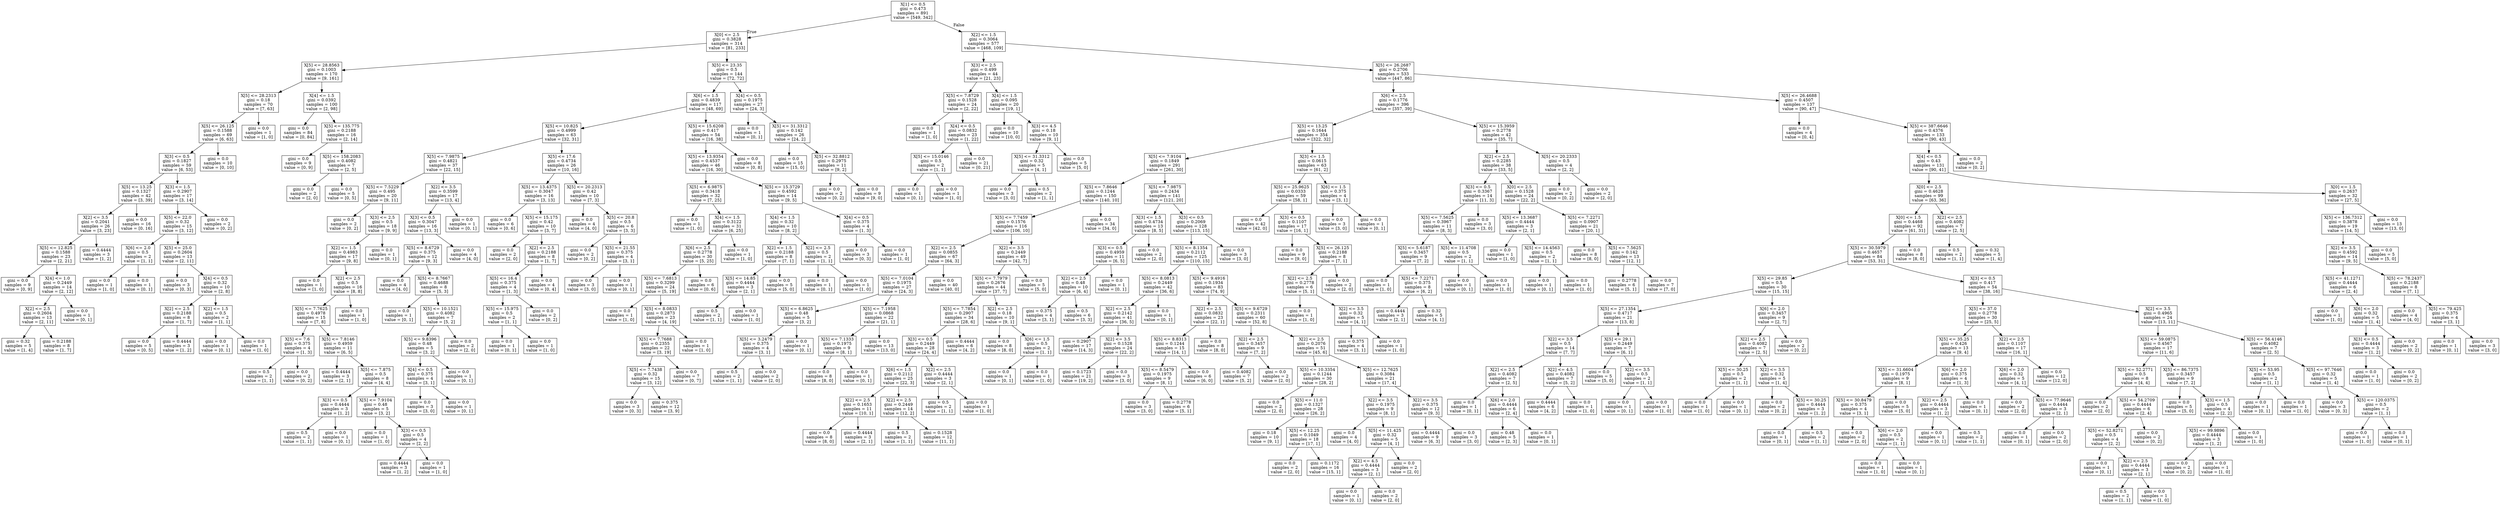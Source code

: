 digraph Tree {
node [shape=box] ;
0 [label="X[1] <= 0.5\ngini = 0.473\nsamples = 891\nvalue = [549, 342]"] ;
1 [label="X[0] <= 2.5\ngini = 0.3828\nsamples = 314\nvalue = [81, 233]"] ;
0 -> 1 [labeldistance=2.5, labelangle=45, headlabel="True"] ;
2 [label="X[5] <= 28.8563\ngini = 0.1003\nsamples = 170\nvalue = [9, 161]"] ;
1 -> 2 ;
3 [label="X[5] <= 28.2313\ngini = 0.18\nsamples = 70\nvalue = [7, 63]"] ;
2 -> 3 ;
4 [label="X[5] <= 26.125\ngini = 0.1588\nsamples = 69\nvalue = [6, 63]"] ;
3 -> 4 ;
5 [label="X[3] <= 0.5\ngini = 0.1827\nsamples = 59\nvalue = [6, 53]"] ;
4 -> 5 ;
6 [label="X[5] <= 13.25\ngini = 0.1327\nsamples = 42\nvalue = [3, 39]"] ;
5 -> 6 ;
7 [label="X[2] <= 3.5\ngini = 0.2041\nsamples = 26\nvalue = [3, 23]"] ;
6 -> 7 ;
8 [label="X[5] <= 12.825\ngini = 0.1588\nsamples = 23\nvalue = [2, 21]"] ;
7 -> 8 ;
9 [label="gini = 0.0\nsamples = 9\nvalue = [0, 9]"] ;
8 -> 9 ;
10 [label="X[4] <= 1.0\ngini = 0.2449\nsamples = 14\nvalue = [2, 12]"] ;
8 -> 10 ;
11 [label="X[2] <= 2.5\ngini = 0.2604\nsamples = 13\nvalue = [2, 11]"] ;
10 -> 11 ;
12 [label="gini = 0.32\nsamples = 5\nvalue = [1, 4]"] ;
11 -> 12 ;
13 [label="gini = 0.2188\nsamples = 8\nvalue = [1, 7]"] ;
11 -> 13 ;
14 [label="gini = 0.0\nsamples = 1\nvalue = [0, 1]"] ;
10 -> 14 ;
15 [label="gini = 0.4444\nsamples = 3\nvalue = [1, 2]"] ;
7 -> 15 ;
16 [label="gini = 0.0\nsamples = 16\nvalue = [0, 16]"] ;
6 -> 16 ;
17 [label="X[3] <= 1.5\ngini = 0.2907\nsamples = 17\nvalue = [3, 14]"] ;
5 -> 17 ;
18 [label="X[5] <= 22.0\ngini = 0.32\nsamples = 15\nvalue = [3, 12]"] ;
17 -> 18 ;
19 [label="X[6] <= 2.0\ngini = 0.5\nsamples = 2\nvalue = [1, 1]"] ;
18 -> 19 ;
20 [label="gini = 0.0\nsamples = 1\nvalue = [1, 0]"] ;
19 -> 20 ;
21 [label="gini = 0.0\nsamples = 1\nvalue = [0, 1]"] ;
19 -> 21 ;
22 [label="X[5] <= 25.0\ngini = 0.2604\nsamples = 13\nvalue = [2, 11]"] ;
18 -> 22 ;
23 [label="gini = 0.0\nsamples = 3\nvalue = [0, 3]"] ;
22 -> 23 ;
24 [label="X[4] <= 0.5\ngini = 0.32\nsamples = 10\nvalue = [2, 8]"] ;
22 -> 24 ;
25 [label="X[2] <= 2.5\ngini = 0.2188\nsamples = 8\nvalue = [1, 7]"] ;
24 -> 25 ;
26 [label="gini = 0.0\nsamples = 5\nvalue = [0, 5]"] ;
25 -> 26 ;
27 [label="gini = 0.4444\nsamples = 3\nvalue = [1, 2]"] ;
25 -> 27 ;
28 [label="X[2] <= 1.5\ngini = 0.5\nsamples = 2\nvalue = [1, 1]"] ;
24 -> 28 ;
29 [label="gini = 0.0\nsamples = 1\nvalue = [0, 1]"] ;
28 -> 29 ;
30 [label="gini = 0.0\nsamples = 1\nvalue = [1, 0]"] ;
28 -> 30 ;
31 [label="gini = 0.0\nsamples = 2\nvalue = [0, 2]"] ;
17 -> 31 ;
32 [label="gini = 0.0\nsamples = 10\nvalue = [0, 10]"] ;
4 -> 32 ;
33 [label="gini = 0.0\nsamples = 1\nvalue = [1, 0]"] ;
3 -> 33 ;
34 [label="X[4] <= 1.5\ngini = 0.0392\nsamples = 100\nvalue = [2, 98]"] ;
2 -> 34 ;
35 [label="gini = 0.0\nsamples = 84\nvalue = [0, 84]"] ;
34 -> 35 ;
36 [label="X[5] <= 135.775\ngini = 0.2188\nsamples = 16\nvalue = [2, 14]"] ;
34 -> 36 ;
37 [label="gini = 0.0\nsamples = 9\nvalue = [0, 9]"] ;
36 -> 37 ;
38 [label="X[5] <= 158.2083\ngini = 0.4082\nsamples = 7\nvalue = [2, 5]"] ;
36 -> 38 ;
39 [label="gini = 0.0\nsamples = 2\nvalue = [2, 0]"] ;
38 -> 39 ;
40 [label="gini = 0.0\nsamples = 5\nvalue = [0, 5]"] ;
38 -> 40 ;
41 [label="X[5] <= 23.35\ngini = 0.5\nsamples = 144\nvalue = [72, 72]"] ;
1 -> 41 ;
42 [label="X[6] <= 1.5\ngini = 0.4839\nsamples = 117\nvalue = [48, 69]"] ;
41 -> 42 ;
43 [label="X[5] <= 10.825\ngini = 0.4999\nsamples = 63\nvalue = [32, 31]"] ;
42 -> 43 ;
44 [label="X[5] <= 7.9875\ngini = 0.4821\nsamples = 37\nvalue = [22, 15]"] ;
43 -> 44 ;
45 [label="X[5] <= 7.5229\ngini = 0.495\nsamples = 20\nvalue = [9, 11]"] ;
44 -> 45 ;
46 [label="gini = 0.0\nsamples = 2\nvalue = [0, 2]"] ;
45 -> 46 ;
47 [label="X[3] <= 2.5\ngini = 0.5\nsamples = 18\nvalue = [9, 9]"] ;
45 -> 47 ;
48 [label="X[2] <= 1.5\ngini = 0.4983\nsamples = 17\nvalue = [9, 8]"] ;
47 -> 48 ;
49 [label="gini = 0.0\nsamples = 1\nvalue = [1, 0]"] ;
48 -> 49 ;
50 [label="X[2] <= 2.5\ngini = 0.5\nsamples = 16\nvalue = [8, 8]"] ;
48 -> 50 ;
51 [label="X[5] <= 7.7625\ngini = 0.4978\nsamples = 15\nvalue = [7, 8]"] ;
50 -> 51 ;
52 [label="X[5] <= 7.6\ngini = 0.375\nsamples = 4\nvalue = [1, 3]"] ;
51 -> 52 ;
53 [label="gini = 0.5\nsamples = 2\nvalue = [1, 1]"] ;
52 -> 53 ;
54 [label="gini = 0.0\nsamples = 2\nvalue = [0, 2]"] ;
52 -> 54 ;
55 [label="X[5] <= 7.8146\ngini = 0.4959\nsamples = 11\nvalue = [6, 5]"] ;
51 -> 55 ;
56 [label="gini = 0.4444\nsamples = 3\nvalue = [2, 1]"] ;
55 -> 56 ;
57 [label="X[5] <= 7.875\ngini = 0.5\nsamples = 8\nvalue = [4, 4]"] ;
55 -> 57 ;
58 [label="X[3] <= 0.5\ngini = 0.4444\nsamples = 3\nvalue = [1, 2]"] ;
57 -> 58 ;
59 [label="gini = 0.5\nsamples = 2\nvalue = [1, 1]"] ;
58 -> 59 ;
60 [label="gini = 0.0\nsamples = 1\nvalue = [0, 1]"] ;
58 -> 60 ;
61 [label="X[5] <= 7.9104\ngini = 0.48\nsamples = 5\nvalue = [3, 2]"] ;
57 -> 61 ;
62 [label="gini = 0.0\nsamples = 1\nvalue = [1, 0]"] ;
61 -> 62 ;
63 [label="X[3] <= 0.5\ngini = 0.5\nsamples = 4\nvalue = [2, 2]"] ;
61 -> 63 ;
64 [label="gini = 0.4444\nsamples = 3\nvalue = [1, 2]"] ;
63 -> 64 ;
65 [label="gini = 0.0\nsamples = 1\nvalue = [1, 0]"] ;
63 -> 65 ;
66 [label="gini = 0.0\nsamples = 1\nvalue = [1, 0]"] ;
50 -> 66 ;
67 [label="gini = 0.0\nsamples = 1\nvalue = [0, 1]"] ;
47 -> 67 ;
68 [label="X[2] <= 3.5\ngini = 0.3599\nsamples = 17\nvalue = [13, 4]"] ;
44 -> 68 ;
69 [label="X[3] <= 0.5\ngini = 0.3047\nsamples = 16\nvalue = [13, 3]"] ;
68 -> 69 ;
70 [label="X[5] <= 8.6729\ngini = 0.375\nsamples = 12\nvalue = [9, 3]"] ;
69 -> 70 ;
71 [label="gini = 0.0\nsamples = 4\nvalue = [4, 0]"] ;
70 -> 71 ;
72 [label="X[5] <= 8.7667\ngini = 0.4688\nsamples = 8\nvalue = [5, 3]"] ;
70 -> 72 ;
73 [label="gini = 0.0\nsamples = 1\nvalue = [0, 1]"] ;
72 -> 73 ;
74 [label="X[5] <= 10.1521\ngini = 0.4082\nsamples = 7\nvalue = [5, 2]"] ;
72 -> 74 ;
75 [label="X[5] <= 9.8396\ngini = 0.48\nsamples = 5\nvalue = [3, 2]"] ;
74 -> 75 ;
76 [label="X[4] <= 0.5\ngini = 0.375\nsamples = 4\nvalue = [3, 1]"] ;
75 -> 76 ;
77 [label="gini = 0.0\nsamples = 3\nvalue = [3, 0]"] ;
76 -> 77 ;
78 [label="gini = 0.0\nsamples = 1\nvalue = [0, 1]"] ;
76 -> 78 ;
79 [label="gini = 0.0\nsamples = 1\nvalue = [0, 1]"] ;
75 -> 79 ;
80 [label="gini = 0.0\nsamples = 2\nvalue = [2, 0]"] ;
74 -> 80 ;
81 [label="gini = 0.0\nsamples = 4\nvalue = [4, 0]"] ;
69 -> 81 ;
82 [label="gini = 0.0\nsamples = 1\nvalue = [0, 1]"] ;
68 -> 82 ;
83 [label="X[5] <= 17.6\ngini = 0.4734\nsamples = 26\nvalue = [10, 16]"] ;
43 -> 83 ;
84 [label="X[5] <= 13.4375\ngini = 0.3047\nsamples = 16\nvalue = [3, 13]"] ;
83 -> 84 ;
85 [label="gini = 0.0\nsamples = 6\nvalue = [0, 6]"] ;
84 -> 85 ;
86 [label="X[5] <= 15.175\ngini = 0.42\nsamples = 10\nvalue = [3, 7]"] ;
84 -> 86 ;
87 [label="gini = 0.0\nsamples = 2\nvalue = [2, 0]"] ;
86 -> 87 ;
88 [label="X[2] <= 2.5\ngini = 0.2188\nsamples = 8\nvalue = [1, 7]"] ;
86 -> 88 ;
89 [label="X[5] <= 16.4\ngini = 0.375\nsamples = 4\nvalue = [1, 3]"] ;
88 -> 89 ;
90 [label="X[5] <= 15.975\ngini = 0.5\nsamples = 2\nvalue = [1, 1]"] ;
89 -> 90 ;
91 [label="gini = 0.0\nsamples = 1\nvalue = [0, 1]"] ;
90 -> 91 ;
92 [label="gini = 0.0\nsamples = 1\nvalue = [1, 0]"] ;
90 -> 92 ;
93 [label="gini = 0.0\nsamples = 2\nvalue = [0, 2]"] ;
89 -> 93 ;
94 [label="gini = 0.0\nsamples = 4\nvalue = [0, 4]"] ;
88 -> 94 ;
95 [label="X[5] <= 20.2313\ngini = 0.42\nsamples = 10\nvalue = [7, 3]"] ;
83 -> 95 ;
96 [label="gini = 0.0\nsamples = 4\nvalue = [4, 0]"] ;
95 -> 96 ;
97 [label="X[5] <= 20.8\ngini = 0.5\nsamples = 6\nvalue = [3, 3]"] ;
95 -> 97 ;
98 [label="gini = 0.0\nsamples = 2\nvalue = [0, 2]"] ;
97 -> 98 ;
99 [label="X[5] <= 21.55\ngini = 0.375\nsamples = 4\nvalue = [3, 1]"] ;
97 -> 99 ;
100 [label="gini = 0.0\nsamples = 3\nvalue = [3, 0]"] ;
99 -> 100 ;
101 [label="gini = 0.0\nsamples = 1\nvalue = [0, 1]"] ;
99 -> 101 ;
102 [label="X[5] <= 15.6208\ngini = 0.417\nsamples = 54\nvalue = [16, 38]"] ;
42 -> 102 ;
103 [label="X[5] <= 13.9354\ngini = 0.4537\nsamples = 46\nvalue = [16, 30]"] ;
102 -> 103 ;
104 [label="X[5] <= 6.9875\ngini = 0.3418\nsamples = 32\nvalue = [7, 25]"] ;
103 -> 104 ;
105 [label="gini = 0.0\nsamples = 1\nvalue = [1, 0]"] ;
104 -> 105 ;
106 [label="X[4] <= 1.5\ngini = 0.3122\nsamples = 31\nvalue = [6, 25]"] ;
104 -> 106 ;
107 [label="X[6] <= 2.5\ngini = 0.2778\nsamples = 30\nvalue = [5, 25]"] ;
106 -> 107 ;
108 [label="X[5] <= 7.6813\ngini = 0.3299\nsamples = 24\nvalue = [5, 19]"] ;
107 -> 108 ;
109 [label="gini = 0.0\nsamples = 1\nvalue = [1, 0]"] ;
108 -> 109 ;
110 [label="X[5] <= 8.0833\ngini = 0.2873\nsamples = 23\nvalue = [4, 19]"] ;
108 -> 110 ;
111 [label="X[5] <= 7.7688\ngini = 0.2355\nsamples = 22\nvalue = [3, 19]"] ;
110 -> 111 ;
112 [label="X[5] <= 7.7438\ngini = 0.32\nsamples = 15\nvalue = [3, 12]"] ;
111 -> 112 ;
113 [label="gini = 0.0\nsamples = 3\nvalue = [0, 3]"] ;
112 -> 113 ;
114 [label="gini = 0.375\nsamples = 12\nvalue = [3, 9]"] ;
112 -> 114 ;
115 [label="gini = 0.0\nsamples = 7\nvalue = [0, 7]"] ;
111 -> 115 ;
116 [label="gini = 0.0\nsamples = 1\nvalue = [1, 0]"] ;
110 -> 116 ;
117 [label="gini = 0.0\nsamples = 6\nvalue = [0, 6]"] ;
107 -> 117 ;
118 [label="gini = 0.0\nsamples = 1\nvalue = [1, 0]"] ;
106 -> 118 ;
119 [label="X[5] <= 15.3729\ngini = 0.4592\nsamples = 14\nvalue = [9, 5]"] ;
103 -> 119 ;
120 [label="X[4] <= 1.5\ngini = 0.32\nsamples = 10\nvalue = [8, 2]"] ;
119 -> 120 ;
121 [label="X[2] <= 1.5\ngini = 0.2188\nsamples = 8\nvalue = [7, 1]"] ;
120 -> 121 ;
122 [label="X[5] <= 14.85\ngini = 0.4444\nsamples = 3\nvalue = [2, 1]"] ;
121 -> 122 ;
123 [label="gini = 0.5\nsamples = 2\nvalue = [1, 1]"] ;
122 -> 123 ;
124 [label="gini = 0.0\nsamples = 1\nvalue = [1, 0]"] ;
122 -> 124 ;
125 [label="gini = 0.0\nsamples = 5\nvalue = [5, 0]"] ;
121 -> 125 ;
126 [label="X[2] <= 2.5\ngini = 0.5\nsamples = 2\nvalue = [1, 1]"] ;
120 -> 126 ;
127 [label="gini = 0.0\nsamples = 1\nvalue = [0, 1]"] ;
126 -> 127 ;
128 [label="gini = 0.0\nsamples = 1\nvalue = [1, 0]"] ;
126 -> 128 ;
129 [label="X[4] <= 0.5\ngini = 0.375\nsamples = 4\nvalue = [1, 3]"] ;
119 -> 129 ;
130 [label="gini = 0.0\nsamples = 3\nvalue = [0, 3]"] ;
129 -> 130 ;
131 [label="gini = 0.0\nsamples = 1\nvalue = [1, 0]"] ;
129 -> 131 ;
132 [label="gini = 0.0\nsamples = 8\nvalue = [0, 8]"] ;
102 -> 132 ;
133 [label="X[4] <= 0.5\ngini = 0.1975\nsamples = 27\nvalue = [24, 3]"] ;
41 -> 133 ;
134 [label="gini = 0.0\nsamples = 1\nvalue = [0, 1]"] ;
133 -> 134 ;
135 [label="X[5] <= 31.3312\ngini = 0.142\nsamples = 26\nvalue = [24, 2]"] ;
133 -> 135 ;
136 [label="gini = 0.0\nsamples = 15\nvalue = [15, 0]"] ;
135 -> 136 ;
137 [label="X[5] <= 32.8812\ngini = 0.2975\nsamples = 11\nvalue = [9, 2]"] ;
135 -> 137 ;
138 [label="gini = 0.0\nsamples = 2\nvalue = [0, 2]"] ;
137 -> 138 ;
139 [label="gini = 0.0\nsamples = 9\nvalue = [9, 0]"] ;
137 -> 139 ;
140 [label="X[2] <= 1.5\ngini = 0.3064\nsamples = 577\nvalue = [468, 109]"] ;
0 -> 140 [labeldistance=2.5, labelangle=-45, headlabel="False"] ;
141 [label="X[3] <= 2.5\ngini = 0.499\nsamples = 44\nvalue = [21, 23]"] ;
140 -> 141 ;
142 [label="X[5] <= 7.8729\ngini = 0.1528\nsamples = 24\nvalue = [2, 22]"] ;
141 -> 142 ;
143 [label="gini = 0.0\nsamples = 1\nvalue = [1, 0]"] ;
142 -> 143 ;
144 [label="X[4] <= 0.5\ngini = 0.0832\nsamples = 23\nvalue = [1, 22]"] ;
142 -> 144 ;
145 [label="X[5] <= 15.0146\ngini = 0.5\nsamples = 2\nvalue = [1, 1]"] ;
144 -> 145 ;
146 [label="gini = 0.0\nsamples = 1\nvalue = [0, 1]"] ;
145 -> 146 ;
147 [label="gini = 0.0\nsamples = 1\nvalue = [1, 0]"] ;
145 -> 147 ;
148 [label="gini = 0.0\nsamples = 21\nvalue = [0, 21]"] ;
144 -> 148 ;
149 [label="X[4] <= 1.5\ngini = 0.095\nsamples = 20\nvalue = [19, 1]"] ;
141 -> 149 ;
150 [label="gini = 0.0\nsamples = 10\nvalue = [10, 0]"] ;
149 -> 150 ;
151 [label="X[3] <= 4.5\ngini = 0.18\nsamples = 10\nvalue = [9, 1]"] ;
149 -> 151 ;
152 [label="X[5] <= 31.3312\ngini = 0.32\nsamples = 5\nvalue = [4, 1]"] ;
151 -> 152 ;
153 [label="gini = 0.0\nsamples = 3\nvalue = [3, 0]"] ;
152 -> 153 ;
154 [label="gini = 0.5\nsamples = 2\nvalue = [1, 1]"] ;
152 -> 154 ;
155 [label="gini = 0.0\nsamples = 5\nvalue = [5, 0]"] ;
151 -> 155 ;
156 [label="X[5] <= 26.2687\ngini = 0.2706\nsamples = 533\nvalue = [447, 86]"] ;
140 -> 156 ;
157 [label="X[6] <= 2.5\ngini = 0.1776\nsamples = 396\nvalue = [357, 39]"] ;
156 -> 157 ;
158 [label="X[5] <= 13.25\ngini = 0.1644\nsamples = 354\nvalue = [322, 32]"] ;
157 -> 158 ;
159 [label="X[5] <= 7.9104\ngini = 0.1849\nsamples = 291\nvalue = [261, 30]"] ;
158 -> 159 ;
160 [label="X[5] <= 7.8646\ngini = 0.1244\nsamples = 150\nvalue = [140, 10]"] ;
159 -> 160 ;
161 [label="X[5] <= 7.7459\ngini = 0.1576\nsamples = 116\nvalue = [106, 10]"] ;
160 -> 161 ;
162 [label="X[2] <= 2.5\ngini = 0.0855\nsamples = 67\nvalue = [64, 3]"] ;
161 -> 162 ;
163 [label="X[5] <= 7.0104\ngini = 0.1975\nsamples = 27\nvalue = [24, 3]"] ;
162 -> 163 ;
164 [label="X[5] <= 6.8625\ngini = 0.48\nsamples = 5\nvalue = [3, 2]"] ;
163 -> 164 ;
165 [label="X[5] <= 3.2479\ngini = 0.375\nsamples = 4\nvalue = [3, 1]"] ;
164 -> 165 ;
166 [label="gini = 0.5\nsamples = 2\nvalue = [1, 1]"] ;
165 -> 166 ;
167 [label="gini = 0.0\nsamples = 2\nvalue = [2, 0]"] ;
165 -> 167 ;
168 [label="gini = 0.0\nsamples = 1\nvalue = [0, 1]"] ;
164 -> 168 ;
169 [label="X[5] <= 7.1958\ngini = 0.0868\nsamples = 22\nvalue = [21, 1]"] ;
163 -> 169 ;
170 [label="X[5] <= 7.1333\ngini = 0.1975\nsamples = 9\nvalue = [8, 1]"] ;
169 -> 170 ;
171 [label="gini = 0.0\nsamples = 8\nvalue = [8, 0]"] ;
170 -> 171 ;
172 [label="gini = 0.0\nsamples = 1\nvalue = [0, 1]"] ;
170 -> 172 ;
173 [label="gini = 0.0\nsamples = 13\nvalue = [13, 0]"] ;
169 -> 173 ;
174 [label="gini = 0.0\nsamples = 40\nvalue = [40, 0]"] ;
162 -> 174 ;
175 [label="X[2] <= 3.5\ngini = 0.2449\nsamples = 49\nvalue = [42, 7]"] ;
161 -> 175 ;
176 [label="X[5] <= 7.7979\ngini = 0.2676\nsamples = 44\nvalue = [37, 7]"] ;
175 -> 176 ;
177 [label="X[5] <= 7.7854\ngini = 0.2907\nsamples = 34\nvalue = [28, 6]"] ;
176 -> 177 ;
178 [label="X[3] <= 0.5\ngini = 0.2449\nsamples = 28\nvalue = [24, 4]"] ;
177 -> 178 ;
179 [label="X[6] <= 1.5\ngini = 0.2112\nsamples = 25\nvalue = [22, 3]"] ;
178 -> 179 ;
180 [label="X[2] <= 2.5\ngini = 0.1653\nsamples = 11\nvalue = [10, 1]"] ;
179 -> 180 ;
181 [label="gini = 0.0\nsamples = 8\nvalue = [8, 0]"] ;
180 -> 181 ;
182 [label="gini = 0.4444\nsamples = 3\nvalue = [2, 1]"] ;
180 -> 182 ;
183 [label="X[2] <= 2.5\ngini = 0.2449\nsamples = 14\nvalue = [12, 2]"] ;
179 -> 183 ;
184 [label="gini = 0.5\nsamples = 2\nvalue = [1, 1]"] ;
183 -> 184 ;
185 [label="gini = 0.1528\nsamples = 12\nvalue = [11, 1]"] ;
183 -> 185 ;
186 [label="X[2] <= 2.5\ngini = 0.4444\nsamples = 3\nvalue = [2, 1]"] ;
178 -> 186 ;
187 [label="gini = 0.5\nsamples = 2\nvalue = [1, 1]"] ;
186 -> 187 ;
188 [label="gini = 0.0\nsamples = 1\nvalue = [1, 0]"] ;
186 -> 188 ;
189 [label="gini = 0.4444\nsamples = 6\nvalue = [4, 2]"] ;
177 -> 189 ;
190 [label="X[2] <= 2.5\ngini = 0.18\nsamples = 10\nvalue = [9, 1]"] ;
176 -> 190 ;
191 [label="gini = 0.0\nsamples = 8\nvalue = [8, 0]"] ;
190 -> 191 ;
192 [label="X[6] <= 1.5\ngini = 0.5\nsamples = 2\nvalue = [1, 1]"] ;
190 -> 192 ;
193 [label="gini = 0.0\nsamples = 1\nvalue = [0, 1]"] ;
192 -> 193 ;
194 [label="gini = 0.0\nsamples = 1\nvalue = [1, 0]"] ;
192 -> 194 ;
195 [label="gini = 0.0\nsamples = 5\nvalue = [5, 0]"] ;
175 -> 195 ;
196 [label="gini = 0.0\nsamples = 34\nvalue = [34, 0]"] ;
160 -> 196 ;
197 [label="X[5] <= 7.9875\ngini = 0.2434\nsamples = 141\nvalue = [121, 20]"] ;
159 -> 197 ;
198 [label="X[3] <= 1.5\ngini = 0.4734\nsamples = 13\nvalue = [8, 5]"] ;
197 -> 198 ;
199 [label="X[3] <= 0.5\ngini = 0.4959\nsamples = 11\nvalue = [6, 5]"] ;
198 -> 199 ;
200 [label="X[2] <= 2.5\ngini = 0.48\nsamples = 10\nvalue = [6, 4]"] ;
199 -> 200 ;
201 [label="gini = 0.375\nsamples = 4\nvalue = [3, 1]"] ;
200 -> 201 ;
202 [label="gini = 0.5\nsamples = 6\nvalue = [3, 3]"] ;
200 -> 202 ;
203 [label="gini = 0.0\nsamples = 1\nvalue = [0, 1]"] ;
199 -> 203 ;
204 [label="gini = 0.0\nsamples = 2\nvalue = [2, 0]"] ;
198 -> 204 ;
205 [label="X[3] <= 0.5\ngini = 0.2069\nsamples = 128\nvalue = [113, 15]"] ;
197 -> 205 ;
206 [label="X[5] <= 8.1354\ngini = 0.2112\nsamples = 125\nvalue = [110, 15]"] ;
205 -> 206 ;
207 [label="X[5] <= 8.0813\ngini = 0.2449\nsamples = 42\nvalue = [36, 6]"] ;
206 -> 207 ;
208 [label="X[2] <= 2.5\ngini = 0.2142\nsamples = 41\nvalue = [36, 5]"] ;
207 -> 208 ;
209 [label="gini = 0.2907\nsamples = 17\nvalue = [14, 3]"] ;
208 -> 209 ;
210 [label="X[2] <= 3.5\ngini = 0.1528\nsamples = 24\nvalue = [22, 2]"] ;
208 -> 210 ;
211 [label="gini = 0.1723\nsamples = 21\nvalue = [19, 2]"] ;
210 -> 211 ;
212 [label="gini = 0.0\nsamples = 3\nvalue = [3, 0]"] ;
210 -> 212 ;
213 [label="gini = 0.0\nsamples = 1\nvalue = [0, 1]"] ;
207 -> 213 ;
214 [label="X[5] <= 9.4916\ngini = 0.1934\nsamples = 83\nvalue = [74, 9]"] ;
206 -> 214 ;
215 [label="X[2] <= 2.5\ngini = 0.0832\nsamples = 23\nvalue = [22, 1]"] ;
214 -> 215 ;
216 [label="X[5] <= 8.8313\ngini = 0.1244\nsamples = 15\nvalue = [14, 1]"] ;
215 -> 216 ;
217 [label="X[5] <= 8.5479\ngini = 0.1975\nsamples = 9\nvalue = [8, 1]"] ;
216 -> 217 ;
218 [label="gini = 0.0\nsamples = 3\nvalue = [3, 0]"] ;
217 -> 218 ;
219 [label="gini = 0.2778\nsamples = 6\nvalue = [5, 1]"] ;
217 -> 219 ;
220 [label="gini = 0.0\nsamples = 6\nvalue = [6, 0]"] ;
216 -> 220 ;
221 [label="gini = 0.0\nsamples = 8\nvalue = [8, 0]"] ;
215 -> 221 ;
222 [label="X[5] <= 9.6729\ngini = 0.2311\nsamples = 60\nvalue = [52, 8]"] ;
214 -> 222 ;
223 [label="X[2] <= 2.5\ngini = 0.3457\nsamples = 9\nvalue = [7, 2]"] ;
222 -> 223 ;
224 [label="gini = 0.4082\nsamples = 7\nvalue = [5, 2]"] ;
223 -> 224 ;
225 [label="gini = 0.0\nsamples = 2\nvalue = [2, 0]"] ;
223 -> 225 ;
226 [label="X[2] <= 2.5\ngini = 0.2076\nsamples = 51\nvalue = [45, 6]"] ;
222 -> 226 ;
227 [label="X[5] <= 10.3354\ngini = 0.1244\nsamples = 30\nvalue = [28, 2]"] ;
226 -> 227 ;
228 [label="gini = 0.0\nsamples = 2\nvalue = [2, 0]"] ;
227 -> 228 ;
229 [label="X[5] <= 11.0\ngini = 0.1327\nsamples = 28\nvalue = [26, 2]"] ;
227 -> 229 ;
230 [label="gini = 0.18\nsamples = 10\nvalue = [9, 1]"] ;
229 -> 230 ;
231 [label="X[5] <= 12.25\ngini = 0.1049\nsamples = 18\nvalue = [17, 1]"] ;
229 -> 231 ;
232 [label="gini = 0.0\nsamples = 2\nvalue = [2, 0]"] ;
231 -> 232 ;
233 [label="gini = 0.1172\nsamples = 16\nvalue = [15, 1]"] ;
231 -> 233 ;
234 [label="X[5] <= 12.7625\ngini = 0.3084\nsamples = 21\nvalue = [17, 4]"] ;
226 -> 234 ;
235 [label="X[2] <= 3.5\ngini = 0.1975\nsamples = 9\nvalue = [8, 1]"] ;
234 -> 235 ;
236 [label="gini = 0.0\nsamples = 4\nvalue = [4, 0]"] ;
235 -> 236 ;
237 [label="X[5] <= 11.425\ngini = 0.32\nsamples = 5\nvalue = [4, 1]"] ;
235 -> 237 ;
238 [label="X[2] <= 4.5\ngini = 0.4444\nsamples = 3\nvalue = [2, 1]"] ;
237 -> 238 ;
239 [label="gini = 0.0\nsamples = 1\nvalue = [0, 1]"] ;
238 -> 239 ;
240 [label="gini = 0.0\nsamples = 2\nvalue = [2, 0]"] ;
238 -> 240 ;
241 [label="gini = 0.0\nsamples = 2\nvalue = [2, 0]"] ;
237 -> 241 ;
242 [label="X[2] <= 3.5\ngini = 0.375\nsamples = 12\nvalue = [9, 3]"] ;
234 -> 242 ;
243 [label="gini = 0.4444\nsamples = 9\nvalue = [6, 3]"] ;
242 -> 243 ;
244 [label="gini = 0.0\nsamples = 3\nvalue = [3, 0]"] ;
242 -> 244 ;
245 [label="gini = 0.0\nsamples = 3\nvalue = [3, 0]"] ;
205 -> 245 ;
246 [label="X[3] <= 1.5\ngini = 0.0615\nsamples = 63\nvalue = [61, 2]"] ;
158 -> 246 ;
247 [label="X[5] <= 25.9625\ngini = 0.0333\nsamples = 59\nvalue = [58, 1]"] ;
246 -> 247 ;
248 [label="gini = 0.0\nsamples = 42\nvalue = [42, 0]"] ;
247 -> 248 ;
249 [label="X[3] <= 0.5\ngini = 0.1107\nsamples = 17\nvalue = [16, 1]"] ;
247 -> 249 ;
250 [label="gini = 0.0\nsamples = 9\nvalue = [9, 0]"] ;
249 -> 250 ;
251 [label="X[5] <= 26.125\ngini = 0.2188\nsamples = 8\nvalue = [7, 1]"] ;
249 -> 251 ;
252 [label="X[2] <= 2.5\ngini = 0.2778\nsamples = 6\nvalue = [5, 1]"] ;
251 -> 252 ;
253 [label="gini = 0.0\nsamples = 1\nvalue = [1, 0]"] ;
252 -> 253 ;
254 [label="X[2] <= 3.5\ngini = 0.32\nsamples = 5\nvalue = [4, 1]"] ;
252 -> 254 ;
255 [label="gini = 0.375\nsamples = 4\nvalue = [3, 1]"] ;
254 -> 255 ;
256 [label="gini = 0.0\nsamples = 1\nvalue = [1, 0]"] ;
254 -> 256 ;
257 [label="gini = 0.0\nsamples = 2\nvalue = [2, 0]"] ;
251 -> 257 ;
258 [label="X[6] <= 1.5\ngini = 0.375\nsamples = 4\nvalue = [3, 1]"] ;
246 -> 258 ;
259 [label="gini = 0.0\nsamples = 3\nvalue = [3, 0]"] ;
258 -> 259 ;
260 [label="gini = 0.0\nsamples = 1\nvalue = [0, 1]"] ;
258 -> 260 ;
261 [label="X[5] <= 15.3959\ngini = 0.2778\nsamples = 42\nvalue = [35, 7]"] ;
157 -> 261 ;
262 [label="X[2] <= 2.5\ngini = 0.2285\nsamples = 38\nvalue = [33, 5]"] ;
261 -> 262 ;
263 [label="X[3] <= 0.5\ngini = 0.3367\nsamples = 14\nvalue = [11, 3]"] ;
262 -> 263 ;
264 [label="X[5] <= 7.5625\ngini = 0.3967\nsamples = 11\nvalue = [8, 3]"] ;
263 -> 264 ;
265 [label="X[5] <= 5.6187\ngini = 0.3457\nsamples = 9\nvalue = [7, 2]"] ;
264 -> 265 ;
266 [label="gini = 0.0\nsamples = 1\nvalue = [1, 0]"] ;
265 -> 266 ;
267 [label="X[5] <= 7.2271\ngini = 0.375\nsamples = 8\nvalue = [6, 2]"] ;
265 -> 267 ;
268 [label="gini = 0.4444\nsamples = 3\nvalue = [2, 1]"] ;
267 -> 268 ;
269 [label="gini = 0.32\nsamples = 5\nvalue = [4, 1]"] ;
267 -> 269 ;
270 [label="X[5] <= 11.4708\ngini = 0.5\nsamples = 2\nvalue = [1, 1]"] ;
264 -> 270 ;
271 [label="gini = 0.0\nsamples = 1\nvalue = [0, 1]"] ;
270 -> 271 ;
272 [label="gini = 0.0\nsamples = 1\nvalue = [1, 0]"] ;
270 -> 272 ;
273 [label="gini = 0.0\nsamples = 3\nvalue = [3, 0]"] ;
263 -> 273 ;
274 [label="X[0] <= 2.5\ngini = 0.1528\nsamples = 24\nvalue = [22, 2]"] ;
262 -> 274 ;
275 [label="X[5] <= 13.3687\ngini = 0.4444\nsamples = 3\nvalue = [2, 1]"] ;
274 -> 275 ;
276 [label="gini = 0.0\nsamples = 1\nvalue = [1, 0]"] ;
275 -> 276 ;
277 [label="X[5] <= 14.4563\ngini = 0.5\nsamples = 2\nvalue = [1, 1]"] ;
275 -> 277 ;
278 [label="gini = 0.0\nsamples = 1\nvalue = [0, 1]"] ;
277 -> 278 ;
279 [label="gini = 0.0\nsamples = 1\nvalue = [1, 0]"] ;
277 -> 279 ;
280 [label="X[5] <= 7.2271\ngini = 0.0907\nsamples = 21\nvalue = [20, 1]"] ;
274 -> 280 ;
281 [label="gini = 0.0\nsamples = 8\nvalue = [8, 0]"] ;
280 -> 281 ;
282 [label="X[5] <= 7.5625\ngini = 0.142\nsamples = 13\nvalue = [12, 1]"] ;
280 -> 282 ;
283 [label="gini = 0.2778\nsamples = 6\nvalue = [5, 1]"] ;
282 -> 283 ;
284 [label="gini = 0.0\nsamples = 7\nvalue = [7, 0]"] ;
282 -> 284 ;
285 [label="X[5] <= 20.2333\ngini = 0.5\nsamples = 4\nvalue = [2, 2]"] ;
261 -> 285 ;
286 [label="gini = 0.0\nsamples = 2\nvalue = [0, 2]"] ;
285 -> 286 ;
287 [label="gini = 0.0\nsamples = 2\nvalue = [2, 0]"] ;
285 -> 287 ;
288 [label="X[5] <= 26.4688\ngini = 0.4507\nsamples = 137\nvalue = [90, 47]"] ;
156 -> 288 ;
289 [label="gini = 0.0\nsamples = 4\nvalue = [0, 4]"] ;
288 -> 289 ;
290 [label="X[5] <= 387.6646\ngini = 0.4376\nsamples = 133\nvalue = [90, 43]"] ;
288 -> 290 ;
291 [label="X[4] <= 0.5\ngini = 0.43\nsamples = 131\nvalue = [90, 41]"] ;
290 -> 291 ;
292 [label="X[0] <= 2.5\ngini = 0.4628\nsamples = 99\nvalue = [63, 36]"] ;
291 -> 292 ;
293 [label="X[0] <= 1.5\ngini = 0.4468\nsamples = 92\nvalue = [61, 31]"] ;
292 -> 293 ;
294 [label="X[5] <= 30.5979\ngini = 0.4657\nsamples = 84\nvalue = [53, 31]"] ;
293 -> 294 ;
295 [label="X[5] <= 29.85\ngini = 0.5\nsamples = 30\nvalue = [15, 15]"] ;
294 -> 295 ;
296 [label="X[5] <= 27.1354\ngini = 0.4717\nsamples = 21\nvalue = [13, 8]"] ;
295 -> 296 ;
297 [label="X[2] <= 3.5\ngini = 0.5\nsamples = 14\nvalue = [7, 7]"] ;
296 -> 297 ;
298 [label="X[2] <= 2.5\ngini = 0.4082\nsamples = 7\nvalue = [2, 5]"] ;
297 -> 298 ;
299 [label="gini = 0.0\nsamples = 1\nvalue = [0, 1]"] ;
298 -> 299 ;
300 [label="X[6] <= 2.0\ngini = 0.4444\nsamples = 6\nvalue = [2, 4]"] ;
298 -> 300 ;
301 [label="gini = 0.48\nsamples = 5\nvalue = [2, 3]"] ;
300 -> 301 ;
302 [label="gini = 0.0\nsamples = 1\nvalue = [0, 1]"] ;
300 -> 302 ;
303 [label="X[2] <= 4.5\ngini = 0.4082\nsamples = 7\nvalue = [5, 2]"] ;
297 -> 303 ;
304 [label="gini = 0.4444\nsamples = 6\nvalue = [4, 2]"] ;
303 -> 304 ;
305 [label="gini = 0.0\nsamples = 1\nvalue = [1, 0]"] ;
303 -> 305 ;
306 [label="X[5] <= 29.1\ngini = 0.2449\nsamples = 7\nvalue = [6, 1]"] ;
296 -> 306 ;
307 [label="gini = 0.0\nsamples = 5\nvalue = [5, 0]"] ;
306 -> 307 ;
308 [label="X[2] <= 3.5\ngini = 0.5\nsamples = 2\nvalue = [1, 1]"] ;
306 -> 308 ;
309 [label="gini = 0.0\nsamples = 1\nvalue = [0, 1]"] ;
308 -> 309 ;
310 [label="gini = 0.0\nsamples = 1\nvalue = [1, 0]"] ;
308 -> 310 ;
311 [label="X[6] <= 2.0\ngini = 0.3457\nsamples = 9\nvalue = [2, 7]"] ;
295 -> 311 ;
312 [label="X[2] <= 2.5\ngini = 0.4082\nsamples = 7\nvalue = [2, 5]"] ;
311 -> 312 ;
313 [label="X[5] <= 30.25\ngini = 0.5\nsamples = 2\nvalue = [1, 1]"] ;
312 -> 313 ;
314 [label="gini = 0.0\nsamples = 1\nvalue = [1, 0]"] ;
313 -> 314 ;
315 [label="gini = 0.0\nsamples = 1\nvalue = [0, 1]"] ;
313 -> 315 ;
316 [label="X[2] <= 3.5\ngini = 0.32\nsamples = 5\nvalue = [1, 4]"] ;
312 -> 316 ;
317 [label="gini = 0.0\nsamples = 2\nvalue = [0, 2]"] ;
316 -> 317 ;
318 [label="X[5] <= 30.25\ngini = 0.4444\nsamples = 3\nvalue = [1, 2]"] ;
316 -> 318 ;
319 [label="gini = 0.0\nsamples = 1\nvalue = [0, 1]"] ;
318 -> 319 ;
320 [label="gini = 0.5\nsamples = 2\nvalue = [1, 1]"] ;
318 -> 320 ;
321 [label="gini = 0.0\nsamples = 2\nvalue = [0, 2]"] ;
311 -> 321 ;
322 [label="X[3] <= 0.5\ngini = 0.417\nsamples = 54\nvalue = [38, 16]"] ;
294 -> 322 ;
323 [label="X[5] <= 37.0\ngini = 0.2778\nsamples = 30\nvalue = [25, 5]"] ;
322 -> 323 ;
324 [label="X[5] <= 35.25\ngini = 0.426\nsamples = 13\nvalue = [9, 4]"] ;
323 -> 324 ;
325 [label="X[5] <= 31.6604\ngini = 0.1975\nsamples = 9\nvalue = [8, 1]"] ;
324 -> 325 ;
326 [label="X[5] <= 30.8479\ngini = 0.375\nsamples = 4\nvalue = [3, 1]"] ;
325 -> 326 ;
327 [label="gini = 0.0\nsamples = 2\nvalue = [2, 0]"] ;
326 -> 327 ;
328 [label="X[6] <= 2.0\ngini = 0.5\nsamples = 2\nvalue = [1, 1]"] ;
326 -> 328 ;
329 [label="gini = 0.0\nsamples = 1\nvalue = [1, 0]"] ;
328 -> 329 ;
330 [label="gini = 0.0\nsamples = 1\nvalue = [0, 1]"] ;
328 -> 330 ;
331 [label="gini = 0.0\nsamples = 5\nvalue = [5, 0]"] ;
325 -> 331 ;
332 [label="X[6] <= 2.0\ngini = 0.375\nsamples = 4\nvalue = [1, 3]"] ;
324 -> 332 ;
333 [label="X[2] <= 2.5\ngini = 0.4444\nsamples = 3\nvalue = [1, 2]"] ;
332 -> 333 ;
334 [label="gini = 0.0\nsamples = 1\nvalue = [0, 1]"] ;
333 -> 334 ;
335 [label="gini = 0.5\nsamples = 2\nvalue = [1, 1]"] ;
333 -> 335 ;
336 [label="gini = 0.0\nsamples = 1\nvalue = [0, 1]"] ;
332 -> 336 ;
337 [label="X[2] <= 2.5\ngini = 0.1107\nsamples = 17\nvalue = [16, 1]"] ;
323 -> 337 ;
338 [label="X[6] <= 2.0\ngini = 0.32\nsamples = 5\nvalue = [4, 1]"] ;
337 -> 338 ;
339 [label="gini = 0.0\nsamples = 2\nvalue = [2, 0]"] ;
338 -> 339 ;
340 [label="X[5] <= 77.9646\ngini = 0.4444\nsamples = 3\nvalue = [2, 1]"] ;
338 -> 340 ;
341 [label="gini = 0.0\nsamples = 1\nvalue = [0, 1]"] ;
340 -> 341 ;
342 [label="gini = 0.0\nsamples = 2\nvalue = [2, 0]"] ;
340 -> 342 ;
343 [label="gini = 0.0\nsamples = 12\nvalue = [12, 0]"] ;
337 -> 343 ;
344 [label="X[2] <= 3.5\ngini = 0.4965\nsamples = 24\nvalue = [13, 11]"] ;
322 -> 344 ;
345 [label="X[5] <= 59.0875\ngini = 0.4567\nsamples = 17\nvalue = [11, 6]"] ;
344 -> 345 ;
346 [label="X[5] <= 52.2771\ngini = 0.5\nsamples = 8\nvalue = [4, 4]"] ;
345 -> 346 ;
347 [label="gini = 0.0\nsamples = 2\nvalue = [2, 0]"] ;
346 -> 347 ;
348 [label="X[5] <= 54.2709\ngini = 0.4444\nsamples = 6\nvalue = [2, 4]"] ;
346 -> 348 ;
349 [label="X[5] <= 52.8271\ngini = 0.5\nsamples = 4\nvalue = [2, 2]"] ;
348 -> 349 ;
350 [label="gini = 0.0\nsamples = 1\nvalue = [0, 1]"] ;
349 -> 350 ;
351 [label="X[2] <= 2.5\ngini = 0.4444\nsamples = 3\nvalue = [2, 1]"] ;
349 -> 351 ;
352 [label="gini = 0.5\nsamples = 2\nvalue = [1, 1]"] ;
351 -> 352 ;
353 [label="gini = 0.0\nsamples = 1\nvalue = [1, 0]"] ;
351 -> 353 ;
354 [label="gini = 0.0\nsamples = 2\nvalue = [0, 2]"] ;
348 -> 354 ;
355 [label="X[5] <= 86.7375\ngini = 0.3457\nsamples = 9\nvalue = [7, 2]"] ;
345 -> 355 ;
356 [label="gini = 0.0\nsamples = 5\nvalue = [5, 0]"] ;
355 -> 356 ;
357 [label="X[3] <= 1.5\ngini = 0.5\nsamples = 4\nvalue = [2, 2]"] ;
355 -> 357 ;
358 [label="X[5] <= 99.9896\ngini = 0.4444\nsamples = 3\nvalue = [1, 2]"] ;
357 -> 358 ;
359 [label="gini = 0.0\nsamples = 2\nvalue = [0, 2]"] ;
358 -> 359 ;
360 [label="gini = 0.0\nsamples = 1\nvalue = [1, 0]"] ;
358 -> 360 ;
361 [label="gini = 0.0\nsamples = 1\nvalue = [1, 0]"] ;
357 -> 361 ;
362 [label="X[5] <= 56.4146\ngini = 0.4082\nsamples = 7\nvalue = [2, 5]"] ;
344 -> 362 ;
363 [label="X[5] <= 53.95\ngini = 0.5\nsamples = 2\nvalue = [1, 1]"] ;
362 -> 363 ;
364 [label="gini = 0.0\nsamples = 1\nvalue = [0, 1]"] ;
363 -> 364 ;
365 [label="gini = 0.0\nsamples = 1\nvalue = [1, 0]"] ;
363 -> 365 ;
366 [label="X[5] <= 97.7646\ngini = 0.32\nsamples = 5\nvalue = [1, 4]"] ;
362 -> 366 ;
367 [label="gini = 0.0\nsamples = 3\nvalue = [0, 3]"] ;
366 -> 367 ;
368 [label="X[5] <= 120.0375\ngini = 0.5\nsamples = 2\nvalue = [1, 1]"] ;
366 -> 368 ;
369 [label="gini = 0.0\nsamples = 1\nvalue = [1, 0]"] ;
368 -> 369 ;
370 [label="gini = 0.0\nsamples = 1\nvalue = [0, 1]"] ;
368 -> 370 ;
371 [label="gini = 0.0\nsamples = 8\nvalue = [8, 0]"] ;
293 -> 371 ;
372 [label="X[2] <= 2.5\ngini = 0.4082\nsamples = 7\nvalue = [2, 5]"] ;
292 -> 372 ;
373 [label="gini = 0.5\nsamples = 2\nvalue = [1, 1]"] ;
372 -> 373 ;
374 [label="gini = 0.32\nsamples = 5\nvalue = [1, 4]"] ;
372 -> 374 ;
375 [label="X[0] <= 1.5\ngini = 0.2637\nsamples = 32\nvalue = [27, 5]"] ;
291 -> 375 ;
376 [label="X[5] <= 136.7312\ngini = 0.3878\nsamples = 19\nvalue = [14, 5]"] ;
375 -> 376 ;
377 [label="X[2] <= 3.5\ngini = 0.4592\nsamples = 14\nvalue = [9, 5]"] ;
376 -> 377 ;
378 [label="X[5] <= 41.1271\ngini = 0.4444\nsamples = 6\nvalue = [2, 4]"] ;
377 -> 378 ;
379 [label="gini = 0.0\nsamples = 1\nvalue = [1, 0]"] ;
378 -> 379 ;
380 [label="X[6] <= 2.0\ngini = 0.32\nsamples = 5\nvalue = [1, 4]"] ;
378 -> 380 ;
381 [label="X[3] <= 0.5\ngini = 0.4444\nsamples = 3\nvalue = [1, 2]"] ;
380 -> 381 ;
382 [label="gini = 0.0\nsamples = 1\nvalue = [1, 0]"] ;
381 -> 382 ;
383 [label="gini = 0.0\nsamples = 2\nvalue = [0, 2]"] ;
381 -> 383 ;
384 [label="gini = 0.0\nsamples = 2\nvalue = [0, 2]"] ;
380 -> 384 ;
385 [label="X[5] <= 78.2437\ngini = 0.2188\nsamples = 8\nvalue = [7, 1]"] ;
377 -> 385 ;
386 [label="gini = 0.0\nsamples = 4\nvalue = [4, 0]"] ;
385 -> 386 ;
387 [label="X[5] <= 79.425\ngini = 0.375\nsamples = 4\nvalue = [3, 1]"] ;
385 -> 387 ;
388 [label="gini = 0.0\nsamples = 1\nvalue = [0, 1]"] ;
387 -> 388 ;
389 [label="gini = 0.0\nsamples = 3\nvalue = [3, 0]"] ;
387 -> 389 ;
390 [label="gini = 0.0\nsamples = 5\nvalue = [5, 0]"] ;
376 -> 390 ;
391 [label="gini = 0.0\nsamples = 13\nvalue = [13, 0]"] ;
375 -> 391 ;
392 [label="gini = 0.0\nsamples = 2\nvalue = [0, 2]"] ;
290 -> 392 ;
}